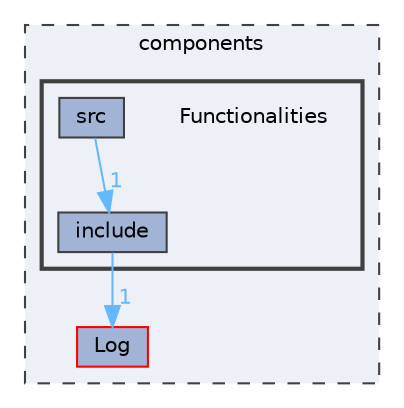digraph "components/Functionalities"
{
 // LATEX_PDF_SIZE
  bgcolor="transparent";
  edge [fontname=Helvetica,fontsize=10,labelfontname=Helvetica,labelfontsize=10];
  node [fontname=Helvetica,fontsize=10,shape=box,height=0.2,width=0.4];
  compound=true
  subgraph clusterdir_409f97388efe006bc3438b95e9edef48 {
    graph [ bgcolor="#edf0f7", pencolor="grey25", label="components", fontname=Helvetica,fontsize=10 style="filled,dashed", URL="dir_409f97388efe006bc3438b95e9edef48.html",tooltip=""]
  dir_e0265970d0c2b47964a8add59f80c8ad [label="Log", fillcolor="#a2b4d6", color="red", style="filled", URL="dir_e0265970d0c2b47964a8add59f80c8ad.html",tooltip=""];
  subgraph clusterdir_1af45be9582a5f6b2b703a2e312f7e51 {
    graph [ bgcolor="#edf0f7", pencolor="grey25", label="", fontname=Helvetica,fontsize=10 style="filled,bold", URL="dir_1af45be9582a5f6b2b703a2e312f7e51.html",tooltip=""]
    dir_1af45be9582a5f6b2b703a2e312f7e51 [shape=plaintext, label="Functionalities"];
  dir_279fbef21dd8e3252b9c614542f37466 [label="include", fillcolor="#a2b4d6", color="grey25", style="filled", URL="dir_279fbef21dd8e3252b9c614542f37466.html",tooltip=""];
  dir_bffc65d55ae1aa12ff3e60394249f0a2 [label="src", fillcolor="#a2b4d6", color="grey25", style="filled", URL="dir_bffc65d55ae1aa12ff3e60394249f0a2.html",tooltip=""];
  }
  }
  dir_279fbef21dd8e3252b9c614542f37466->dir_e0265970d0c2b47964a8add59f80c8ad [headlabel="1", labeldistance=1.5 headhref="dir_000010_000018.html" href="dir_000010_000018.html" color="steelblue1" fontcolor="steelblue1"];
  dir_bffc65d55ae1aa12ff3e60394249f0a2->dir_279fbef21dd8e3252b9c614542f37466 [headlabel="1", labeldistance=1.5 headhref="dir_000021_000010.html" href="dir_000021_000010.html" color="steelblue1" fontcolor="steelblue1"];
}
